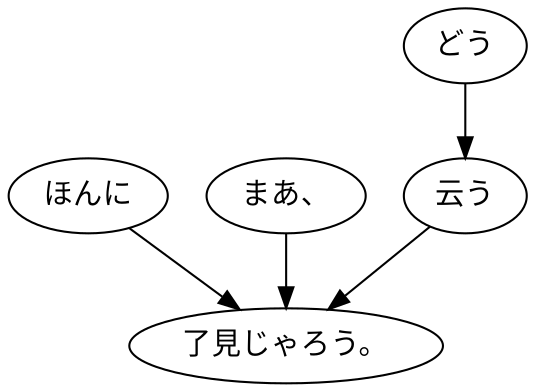digraph graph3082 {
	node0 [label="ほんに"];
	node1 [label="まあ、"];
	node2 [label="どう"];
	node3 [label="云う"];
	node4 [label="了見じゃろう。"];
	node0 -> node4;
	node1 -> node4;
	node2 -> node3;
	node3 -> node4;
}
